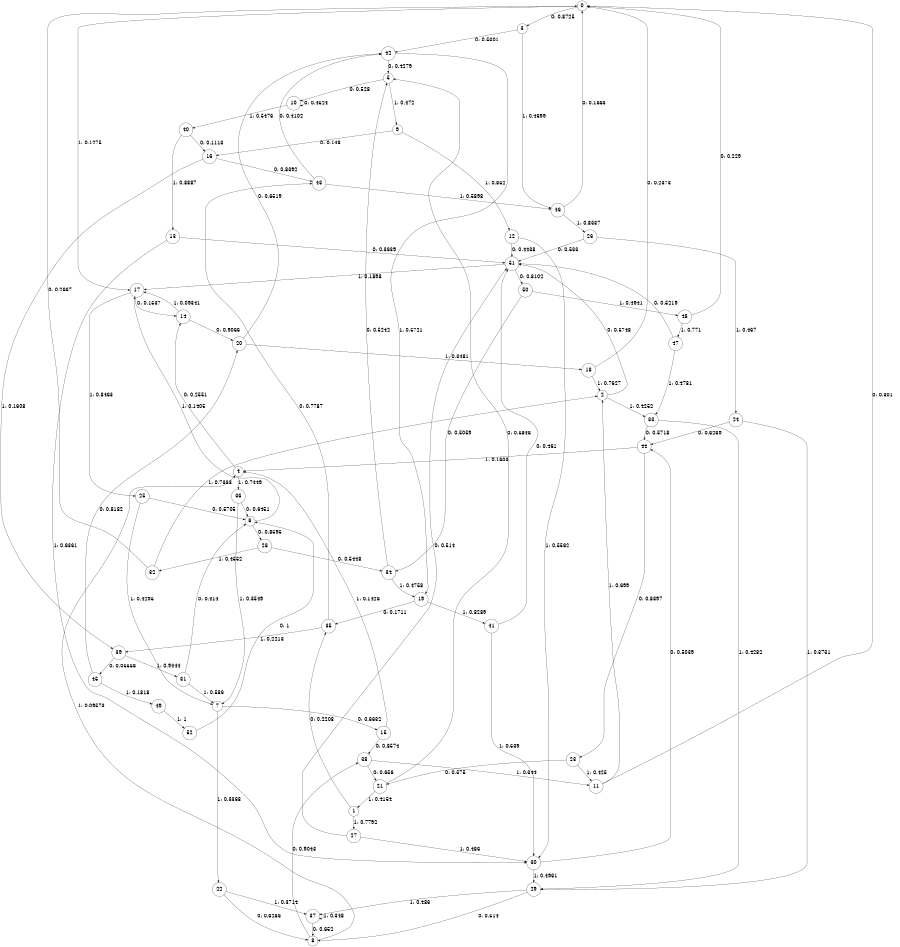digraph "ch10faceL8" {
size = "6,8.5";
ratio = "fill";
node [shape = circle];
node [fontsize = 24];
edge [fontsize = 24];
0 -> 3 [label = "0: 0.8725   "];
0 -> 17 [label = "1: 0.1275   "];
1 -> 35 [label = "0: 0.2208   "];
1 -> 27 [label = "1: 0.7792   "];
2 -> 51 [label = "0: 0.5748   "];
2 -> 33 [label = "1: 0.4252   "];
3 -> 42 [label = "0: 0.5301   "];
3 -> 46 [label = "1: 0.4699   "];
4 -> 14 [label = "0: 0.2551   "];
4 -> 36 [label = "1: 0.7449   "];
5 -> 10 [label = "0: 0.528    "];
5 -> 9 [label = "1: 0.472    "];
6 -> 28 [label = "0: 0.8595   "];
6 -> 17 [label = "1: 0.1405   "];
7 -> 15 [label = "0: 0.6632   "];
7 -> 22 [label = "1: 0.3368   "];
8 -> 38 [label = "0: 0.9043   "];
8 -> 4 [label = "1: 0.09573  "];
9 -> 16 [label = "0: 0.148    "];
9 -> 12 [label = "1: 0.852    "];
10 -> 10 [label = "0: 0.4524   "];
10 -> 40 [label = "1: 0.5476   "];
11 -> 0 [label = "0: 0.301    "];
11 -> 2 [label = "1: 0.699    "];
12 -> 51 [label = "0: 0.4438   "];
12 -> 30 [label = "1: 0.5562   "];
13 -> 51 [label = "0: 0.3639   "];
13 -> 30 [label = "1: 0.6361   "];
14 -> 20 [label = "0: 0.9066   "];
14 -> 17 [label = "1: 0.09341  "];
15 -> 38 [label = "0: 0.8574   "];
15 -> 4 [label = "1: 0.1426   "];
16 -> 43 [label = "0: 0.8392   "];
16 -> 39 [label = "1: 0.1608   "];
17 -> 14 [label = "0: 0.1537   "];
17 -> 25 [label = "1: 0.8463   "];
18 -> 0 [label = "0: 0.2373   "];
18 -> 2 [label = "1: 0.7627   "];
19 -> 35 [label = "0: 0.1711   "];
19 -> 41 [label = "1: 0.8289   "];
20 -> 42 [label = "0: 0.6519   "];
20 -> 18 [label = "1: 0.3481   "];
21 -> 5 [label = "0: 0.5846   "];
21 -> 1 [label = "1: 0.4154   "];
22 -> 8 [label = "0: 0.6286   "];
22 -> 37 [label = "1: 0.3714   "];
23 -> 21 [label = "0: 0.575    "];
23 -> 11 [label = "1: 0.425    "];
24 -> 44 [label = "0: 0.6269   "];
24 -> 29 [label = "1: 0.3731   "];
25 -> 6 [label = "0: 0.5705   "];
25 -> 7 [label = "1: 0.4295   "];
26 -> 51 [label = "0: 0.533    "];
26 -> 24 [label = "1: 0.467    "];
27 -> 51 [label = "0: 0.514    "];
27 -> 30 [label = "1: 0.486    "];
28 -> 34 [label = "0: 0.5448   "];
28 -> 32 [label = "1: 0.4552   "];
29 -> 8 [label = "0: 0.514    "];
29 -> 37 [label = "1: 0.486    "];
30 -> 44 [label = "0: 0.5039   "];
30 -> 29 [label = "1: 0.4961   "];
31 -> 6 [label = "0: 0.414    "];
31 -> 7 [label = "1: 0.586    "];
32 -> 0 [label = "0: 0.2667   "];
32 -> 2 [label = "1: 0.7333   "];
33 -> 44 [label = "0: 0.5718   "];
33 -> 29 [label = "1: 0.4282   "];
34 -> 5 [label = "0: 0.5242   "];
34 -> 19 [label = "1: 0.4758   "];
35 -> 43 [label = "0: 0.7787   "];
35 -> 39 [label = "1: 0.2213   "];
36 -> 6 [label = "0: 0.6451   "];
36 -> 7 [label = "1: 0.3549   "];
37 -> 8 [label = "0: 0.652    "];
37 -> 37 [label = "1: 0.348    "];
38 -> 21 [label = "0: 0.656    "];
38 -> 11 [label = "1: 0.344    "];
39 -> 45 [label = "0: 0.05556  "];
39 -> 31 [label = "1: 0.9444   "];
40 -> 16 [label = "0: 0.1113   "];
40 -> 13 [label = "1: 0.8887   "];
41 -> 51 [label = "0: 0.461    "];
41 -> 30 [label = "1: 0.539    "];
42 -> 5 [label = "0: 0.4279   "];
42 -> 19 [label = "1: 0.5721   "];
43 -> 42 [label = "0: 0.4102   "];
43 -> 46 [label = "1: 0.5898   "];
44 -> 23 [label = "0: 0.8397   "];
44 -> 4 [label = "1: 0.1603   "];
45 -> 20 [label = "0: 0.8182   "];
45 -> 49 [label = "1: 0.1818   "];
46 -> 0 [label = "0: 0.1663   "];
46 -> 26 [label = "1: 0.8337   "];
47 -> 51 [label = "0: 0.5219   "];
47 -> 33 [label = "1: 0.4781   "];
48 -> 0 [label = "0: 0.229    "];
48 -> 47 [label = "1: 0.771    "];
49 -> 52 [label = "1: 1        "];
50 -> 34 [label = "0: 0.5059   "];
50 -> 48 [label = "1: 0.4941   "];
51 -> 50 [label = "0: 0.8102   "];
51 -> 17 [label = "1: 0.1898   "];
52 -> 6 [label = "0: 1        "];
}